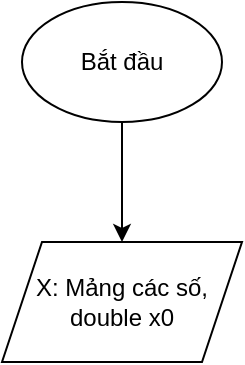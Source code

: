 <mxfile>
    <diagram id="xPqR_tPLRZDVdFUgEFFE" name="Page-1">
        <mxGraphModel dx="656" dy="575" grid="1" gridSize="10" guides="1" tooltips="1" connect="1" arrows="1" fold="1" page="1" pageScale="1" pageWidth="850" pageHeight="1100" math="0" shadow="0">
            <root>
                <mxCell id="0"/>
                <mxCell id="1" parent="0"/>
                <mxCell id="4" value="" style="edgeStyle=none;html=1;" edge="1" parent="1" source="2" target="3">
                    <mxGeometry relative="1" as="geometry"/>
                </mxCell>
                <mxCell id="2" value="Bắt đầu" style="strokeWidth=1;html=1;shape=mxgraph.flowchart.start_1;whiteSpace=wrap;" vertex="1" parent="1">
                    <mxGeometry x="140" y="100" width="100" height="60" as="geometry"/>
                </mxCell>
                <mxCell id="3" value="X: Mảng các số,&lt;br&gt;double x0" style="shape=parallelogram;perimeter=parallelogramPerimeter;whiteSpace=wrap;html=1;fixedSize=1;strokeWidth=1;" vertex="1" parent="1">
                    <mxGeometry x="130" y="220" width="120" height="60" as="geometry"/>
                </mxCell>
            </root>
        </mxGraphModel>
    </diagram>
</mxfile>